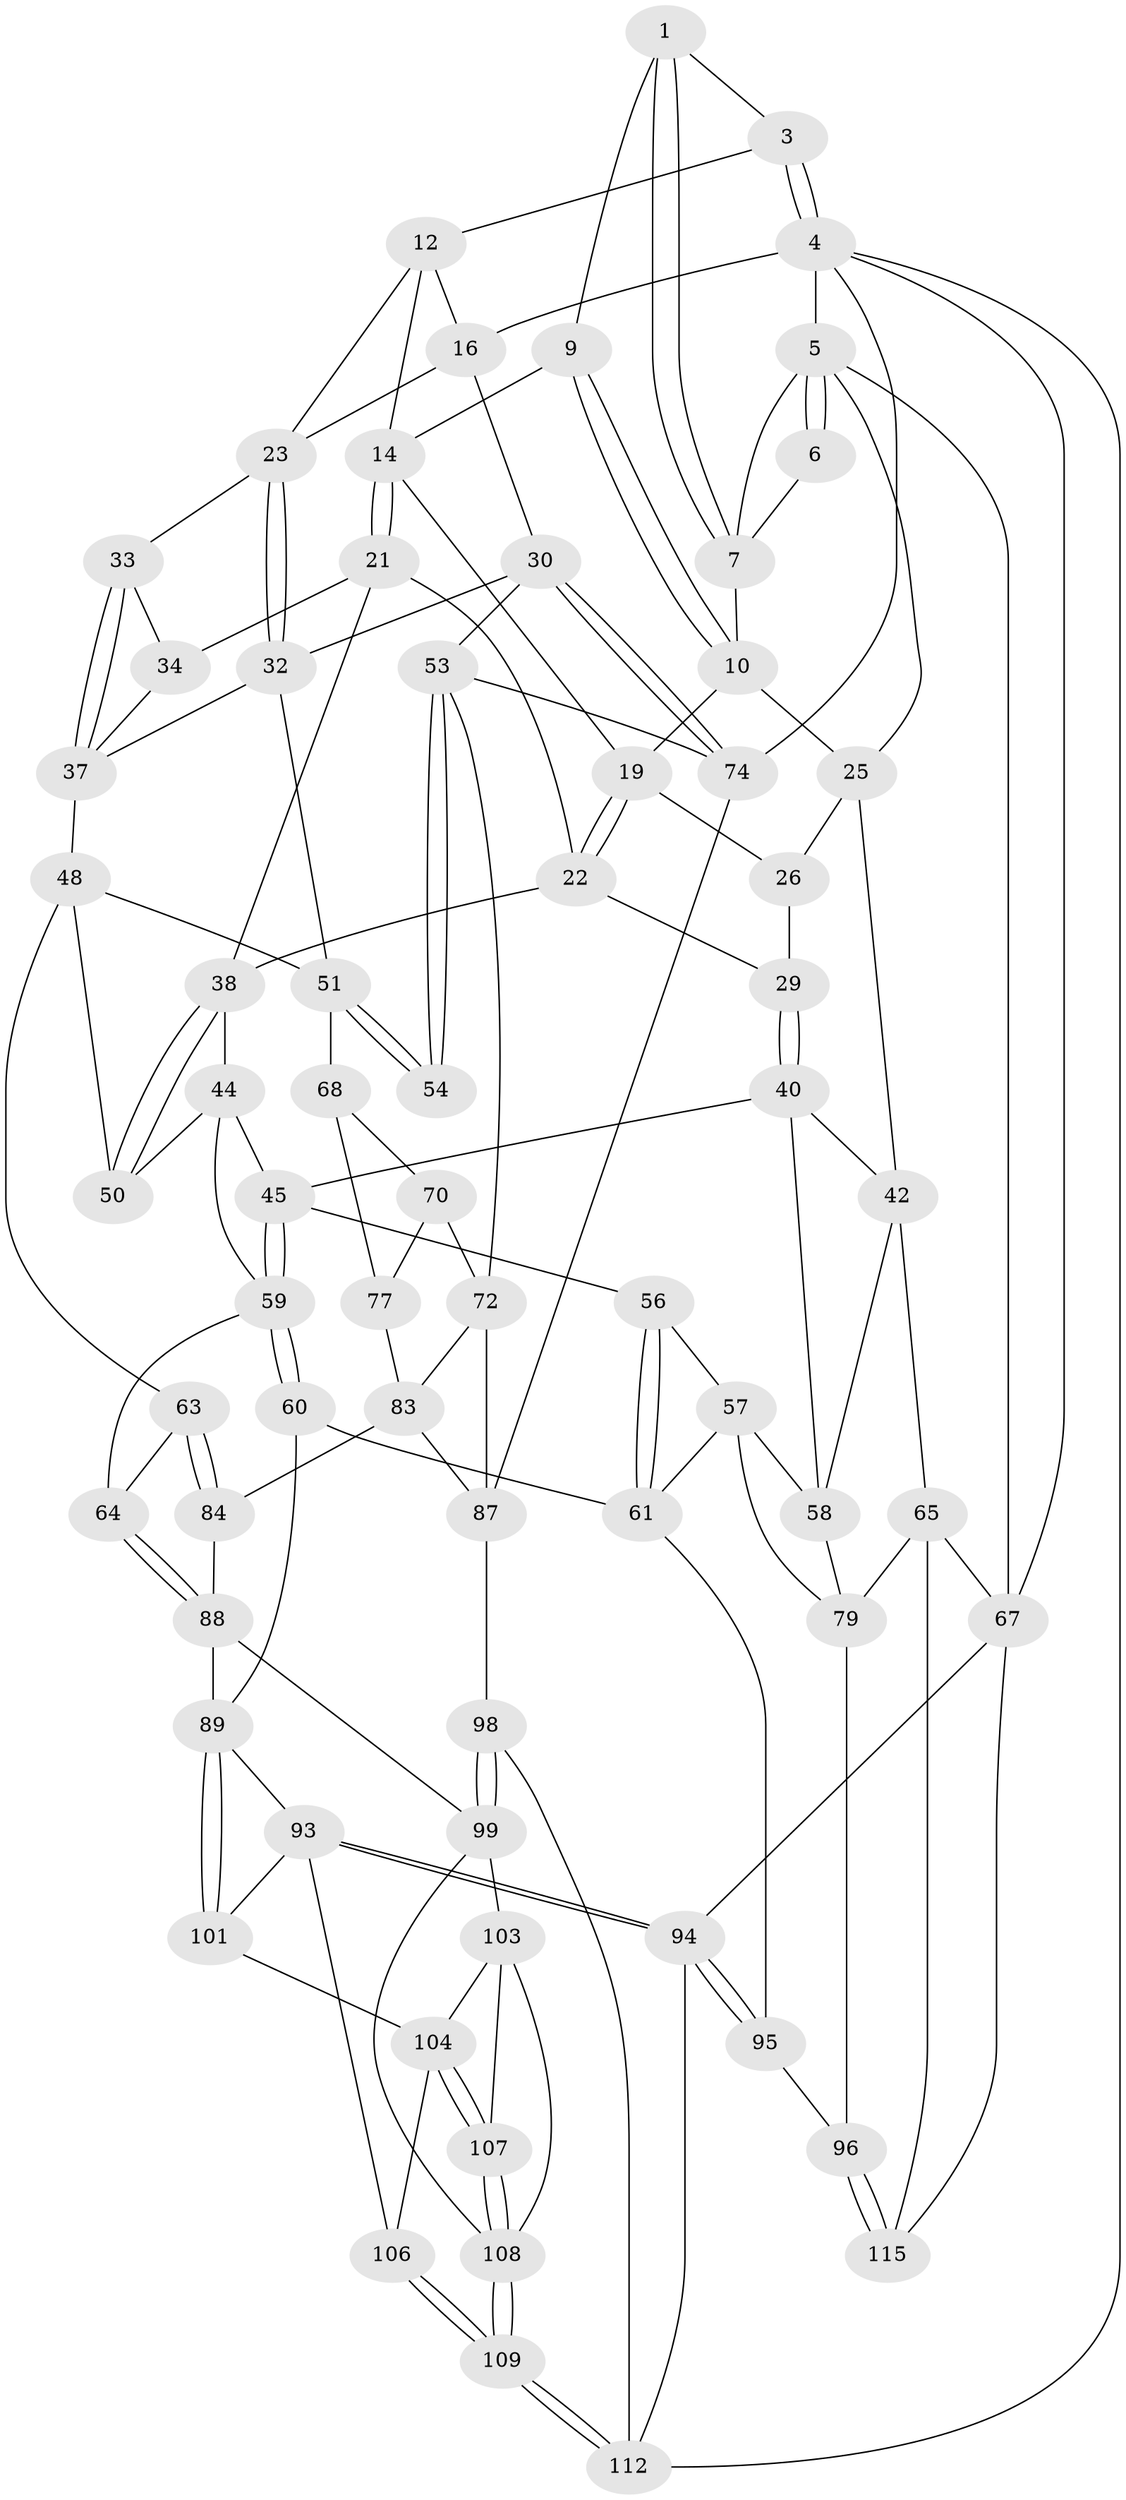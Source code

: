 // original degree distribution, {3: 0.02586206896551724, 4: 0.23275862068965517, 6: 0.23275862068965517, 5: 0.5086206896551724}
// Generated by graph-tools (version 1.1) at 2025/42/03/06/25 10:42:35]
// undirected, 69 vertices, 154 edges
graph export_dot {
graph [start="1"]
  node [color=gray90,style=filled];
  1 [pos="+0.05159734467874283+0",super="+2"];
  3 [pos="+0.5571157393819517+0"];
  4 [pos="+1+0",super="+81"];
  5 [pos="+0+0",super="+18"];
  6 [pos="+0+0"];
  7 [pos="+0.22592722385676434+0.16686016516873373",super="+8"];
  9 [pos="+0.38959618100953336+0.03666599940010605"];
  10 [pos="+0.2366003024848859+0.17533120733131263",super="+11"];
  12 [pos="+0.5849977178324485+0",super="+13"];
  14 [pos="+0.5403530642275833+0.24970699372654442",super="+15"];
  16 [pos="+0.8721323943237005+0.17279307406354433",super="+17"];
  19 [pos="+0.41279010051680787+0.2455473381529801",super="+20"];
  21 [pos="+0.5183254996295236+0.35812366490571407",super="+35"];
  22 [pos="+0.3856960234027306+0.36598642814954935",super="+28"];
  23 [pos="+0.8245870688546421+0.20958923102827548",super="+24"];
  25 [pos="+0+0.22500388927027531",super="+27"];
  26 [pos="+0.22346599384467267+0.2746873118104619"];
  29 [pos="+0.29410842959088795+0.36861496460585746"];
  30 [pos="+1+0.4306754382893476",super="+31"];
  32 [pos="+0.8325981480398137+0.42793038155035346",super="+36"];
  33 [pos="+0.6860373877422135+0.30161425932002284"];
  34 [pos="+0.5867613043382598+0.43069134762719524"];
  37 [pos="+0.8075993563003878+0.43196749153994507",super="+47"];
  38 [pos="+0.5140838990614133+0.5077640540796896",super="+39"];
  40 [pos="+0.2521327501115383+0.4797660314963141",super="+41"];
  42 [pos="+0+0.5271762617952365",super="+43"];
  44 [pos="+0.3896872513482904+0.5202650414408531",super="+55"];
  45 [pos="+0.35980635264183786+0.5507699509533677",super="+46"];
  48 [pos="+0.6721702674116575+0.6309947220477732",super="+49"];
  50 [pos="+0.5120232905235935+0.537496564856681"];
  51 [pos="+0.8133325913752824+0.5563520281370156",super="+52"];
  53 [pos="+0.8882820848733098+0.6305503879000013",super="+71"];
  54 [pos="+0.8771275454403367+0.6293001320702692"];
  56 [pos="+0.2685485389695134+0.5849293525693345"];
  57 [pos="+0.2167228202067597+0.6544408901729097",super="+78"];
  58 [pos="+0.20089563370743138+0.6475846981387621",super="+76"];
  59 [pos="+0.41198946587143576+0.6648431228456181",super="+62"];
  60 [pos="+0.3928821800139752+0.7010080158729671"];
  61 [pos="+0.3765967574736085+0.7070338686153865",super="+80"];
  63 [pos="+0.6425727739179564+0.6632025298007572"];
  64 [pos="+0.6124768251510767+0.6797553779112987"];
  65 [pos="+0+0.8450248623716462",super="+66"];
  67 [pos="+0+1",super="+116"];
  68 [pos="+0.7073205879150709+0.6362331540726127",super="+69"];
  70 [pos="+0.8529894690837767+0.644436435778378",super="+73"];
  72 [pos="+0.8410297021995692+0.7364536551591743",super="+85"];
  74 [pos="+1+0.8419347000782683",super="+75"];
  77 [pos="+0.797817738778269+0.7207402327468477",super="+82"];
  79 [pos="+0.13977126773067042+0.8099290485583831",super="+92"];
  83 [pos="+0.752733836868028+0.7942286746912985",super="+86"];
  84 [pos="+0.7048330858198537+0.7960422771912444"];
  87 [pos="+1+0.810577824360073",super="+97"];
  88 [pos="+0.582174063205199+0.7422494941333971",super="+91"];
  89 [pos="+0.4973636427462635+0.7949730957143935",super="+90"];
  93 [pos="+0.38652897299397543+0.8944213443683603",super="+102"];
  94 [pos="+0.30875976993828114+0.9027887414305915",super="+113"];
  95 [pos="+0.27537834272382794+0.8664365177146338"];
  96 [pos="+0.17533283504073652+0.8654639467993057"];
  98 [pos="+0.7577984544660533+1"];
  99 [pos="+0.6728518095603582+0.9321821407695559",super="+100"];
  101 [pos="+0.5056055824286066+0.8327876650673731"];
  103 [pos="+0.5923786741029428+0.8661674293506817",super="+110"];
  104 [pos="+0.5612047512214433+0.8622442865308315",super="+105"];
  106 [pos="+0.4910827721116509+0.9866016283466142"];
  107 [pos="+0.5497374872601625+0.9352865496363085"];
  108 [pos="+0.5199009652908183+0.9750147950157678",super="+111"];
  109 [pos="+0.4938533228840585+0.9947832936975176"];
  112 [pos="+0.47130072753173063+1",super="+114"];
  115 [pos="+0.1441602963295795+0.9178104352455428"];
  1 -- 7;
  1 -- 7;
  1 -- 3;
  1 -- 9;
  3 -- 4;
  3 -- 4;
  3 -- 12;
  4 -- 5;
  4 -- 16;
  4 -- 112;
  4 -- 74;
  4 -- 67;
  5 -- 6;
  5 -- 6;
  5 -- 67;
  5 -- 25;
  5 -- 7;
  6 -- 7;
  7 -- 10;
  9 -- 10;
  9 -- 10;
  9 -- 14;
  10 -- 25;
  10 -- 19;
  12 -- 16;
  12 -- 14;
  12 -- 23;
  14 -- 21;
  14 -- 21;
  14 -- 19;
  16 -- 23;
  16 -- 30;
  19 -- 22;
  19 -- 22;
  19 -- 26;
  21 -- 22;
  21 -- 34;
  21 -- 38;
  22 -- 38;
  22 -- 29;
  23 -- 32;
  23 -- 32;
  23 -- 33;
  25 -- 26;
  25 -- 42;
  26 -- 29;
  29 -- 40;
  29 -- 40;
  30 -- 74;
  30 -- 74;
  30 -- 32;
  30 -- 53;
  32 -- 51;
  32 -- 37;
  33 -- 34;
  33 -- 37;
  33 -- 37;
  34 -- 37;
  37 -- 48;
  38 -- 50;
  38 -- 50;
  38 -- 44;
  40 -- 42;
  40 -- 58;
  40 -- 45;
  42 -- 65;
  42 -- 58;
  44 -- 45;
  44 -- 50;
  44 -- 59;
  45 -- 59;
  45 -- 59;
  45 -- 56;
  48 -- 50;
  48 -- 63;
  48 -- 51;
  51 -- 54;
  51 -- 54;
  51 -- 68;
  53 -- 54;
  53 -- 54;
  53 -- 72;
  53 -- 74;
  56 -- 57;
  56 -- 61;
  56 -- 61;
  57 -- 58;
  57 -- 61;
  57 -- 79;
  58 -- 79;
  59 -- 60;
  59 -- 60;
  59 -- 64;
  60 -- 61;
  60 -- 89;
  61 -- 95;
  63 -- 64;
  63 -- 84;
  63 -- 84;
  64 -- 88;
  64 -- 88;
  65 -- 79;
  65 -- 67;
  65 -- 115;
  67 -- 115;
  67 -- 94;
  68 -- 77 [weight=2];
  68 -- 70;
  70 -- 72;
  70 -- 77;
  72 -- 87;
  72 -- 83;
  74 -- 87;
  77 -- 83;
  79 -- 96;
  83 -- 84;
  83 -- 87;
  84 -- 88;
  87 -- 98;
  88 -- 89;
  88 -- 99;
  89 -- 101;
  89 -- 101;
  89 -- 93;
  93 -- 94;
  93 -- 94;
  93 -- 101;
  93 -- 106;
  94 -- 95;
  94 -- 95;
  94 -- 112;
  95 -- 96;
  96 -- 115;
  96 -- 115;
  98 -- 99;
  98 -- 99;
  98 -- 112;
  99 -- 103;
  99 -- 108;
  101 -- 104;
  103 -- 104;
  103 -- 107;
  103 -- 108;
  104 -- 107;
  104 -- 107;
  104 -- 106;
  106 -- 109;
  106 -- 109;
  107 -- 108;
  107 -- 108;
  108 -- 109;
  108 -- 109;
  109 -- 112;
  109 -- 112;
}
